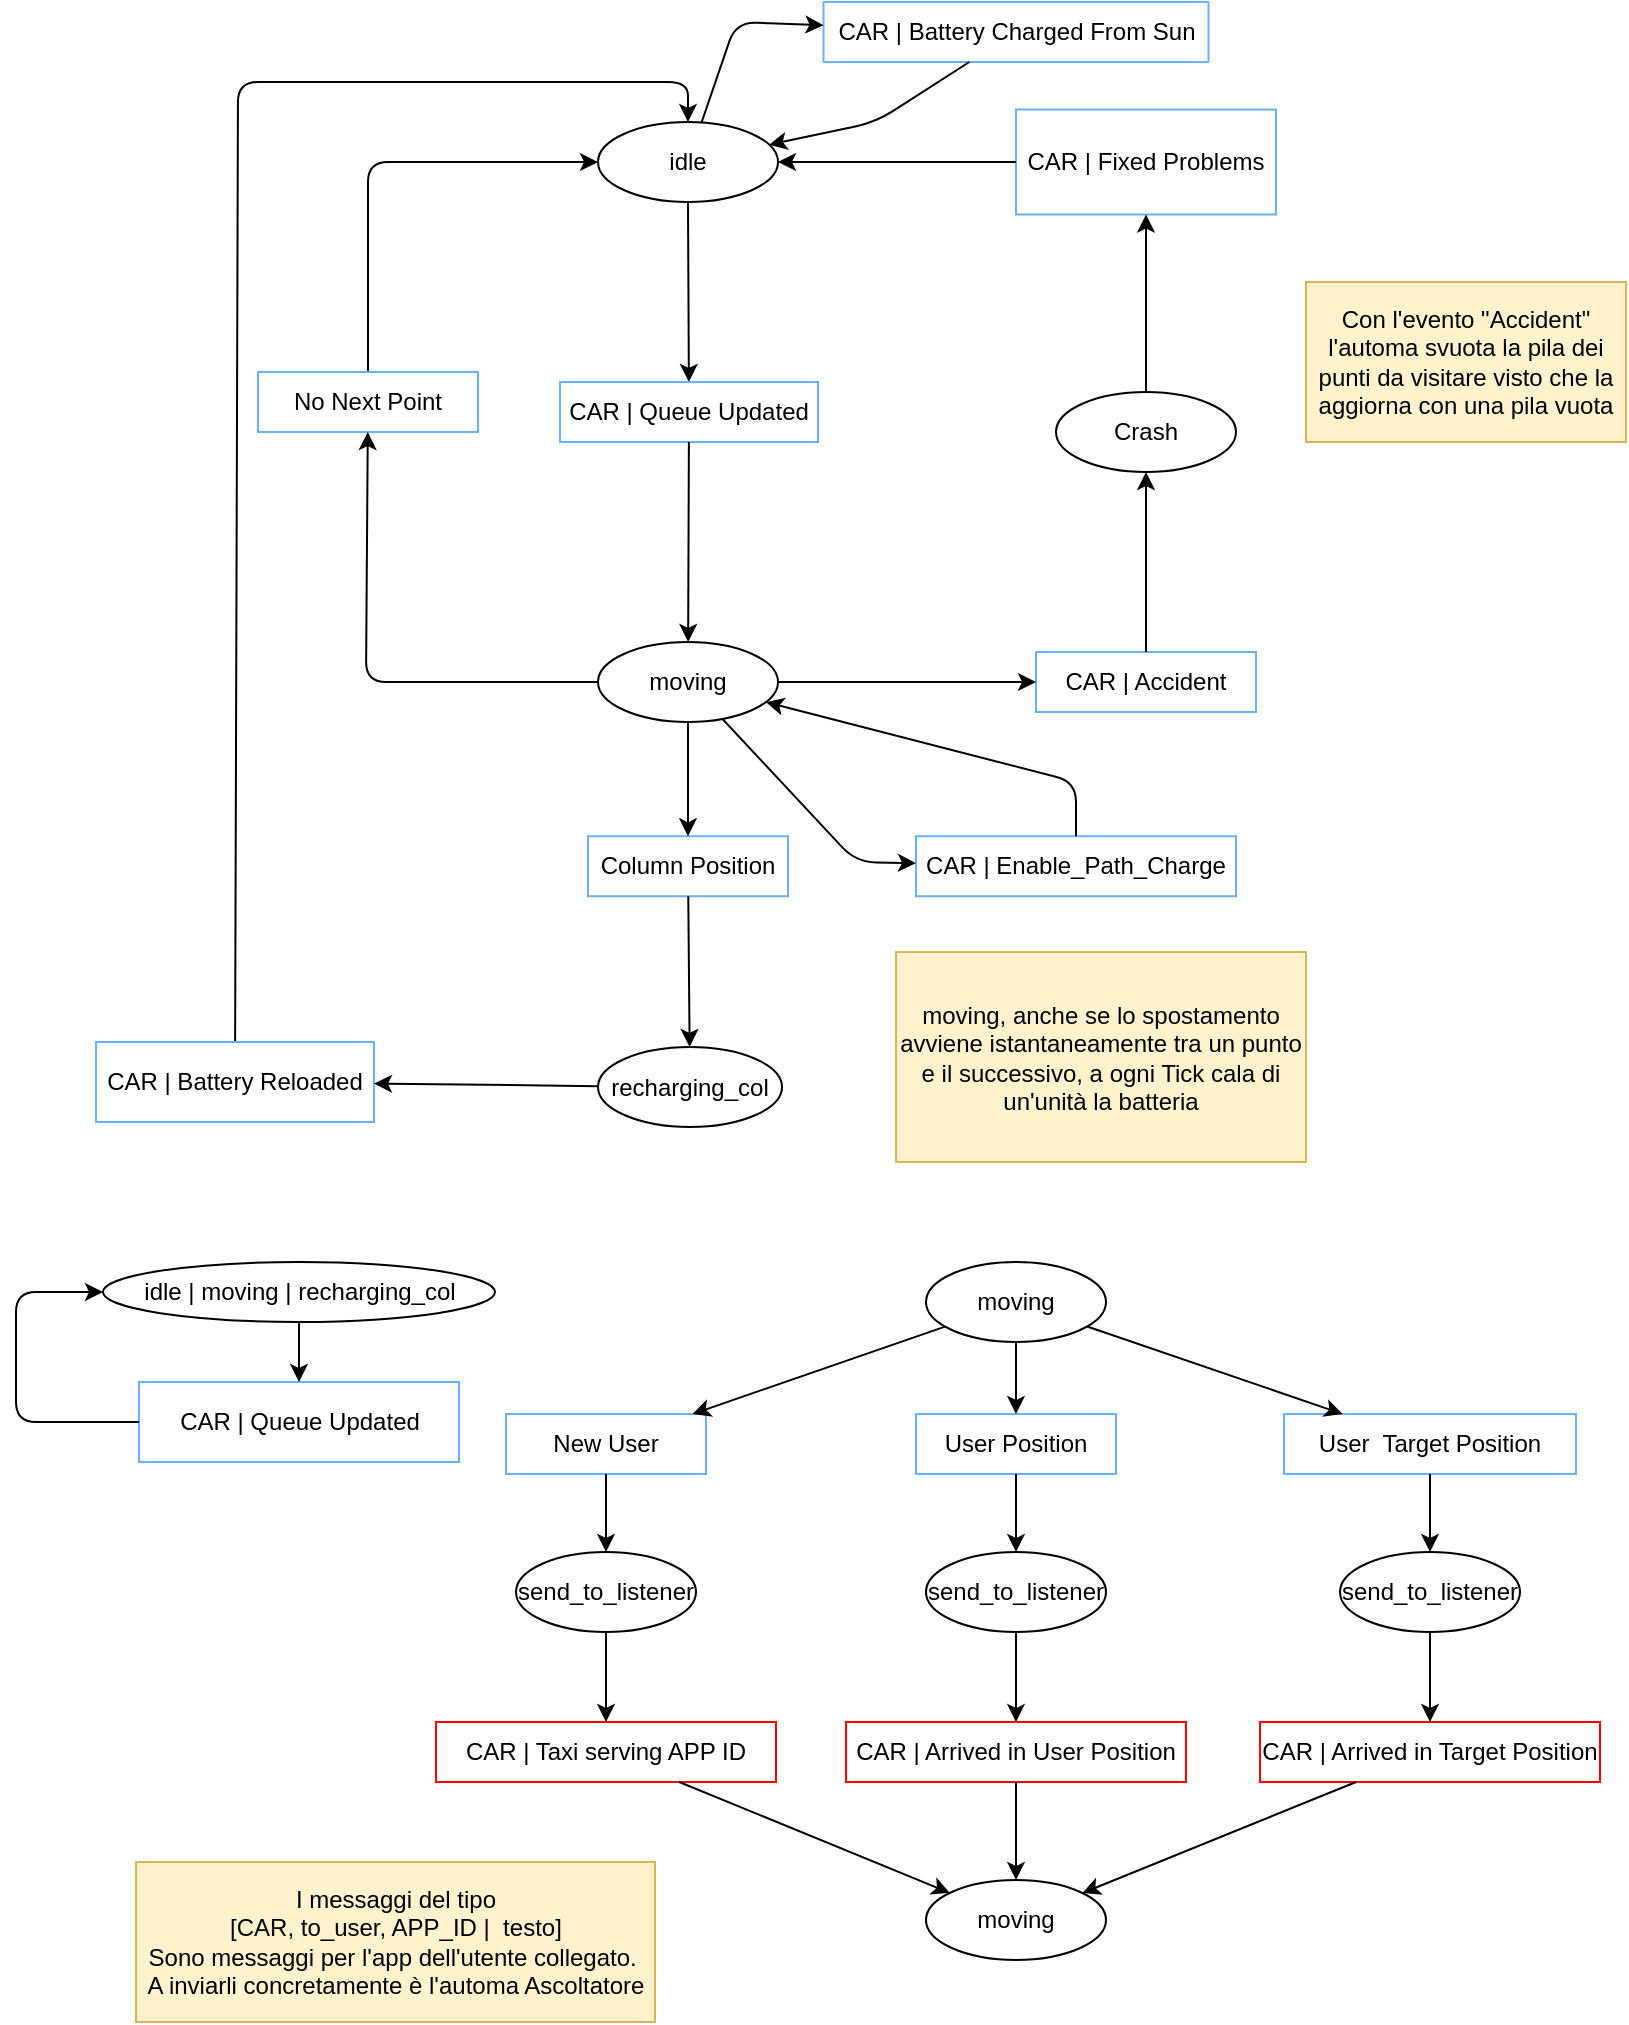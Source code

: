 <mxfile version="12.9.3" type="device"><diagram id="T9mv1SZPDykEjgSZla5q" name="Page-1"><mxGraphModel dx="595" dy="822" grid="1" gridSize="10" guides="1" tooltips="1" connect="1" arrows="1" fold="1" page="1" pageScale="1" pageWidth="827" pageHeight="1169" math="0" shadow="0"><root><mxCell id="0"/><mxCell id="1" parent="0"/><mxCell id="TvzWueHsrANF780wNhtj-1" value="idle" style="ellipse;whiteSpace=wrap;html=1;" parent="1" vertex="1"><mxGeometry x="1131" y="170" width="90" height="40" as="geometry"/></mxCell><mxCell id="TvzWueHsrANF780wNhtj-2" value="moving" style="ellipse;whiteSpace=wrap;html=1;" parent="1" vertex="1"><mxGeometry x="1131" y="430" width="90" height="40" as="geometry"/></mxCell><mxCell id="TvzWueHsrANF780wNhtj-3" value="" style="endArrow=classic;html=1;" parent="1" source="TvzWueHsrANF780wNhtj-1" target="TvzWueHsrANF780wNhtj-4" edge="1"><mxGeometry width="50" height="50" relative="1" as="geometry"><mxPoint x="1151" y="290" as="sourcePoint"/><mxPoint x="1176" y="280" as="targetPoint"/></mxGeometry></mxCell><mxCell id="TvzWueHsrANF780wNhtj-4" value="CAR | Queue Updated" style="rounded=0;whiteSpace=wrap;html=1;strokeColor=#66B2FF;fillColor=none;" parent="1" vertex="1"><mxGeometry x="1112" y="300" width="129" height="30" as="geometry"/></mxCell><mxCell id="TvzWueHsrANF780wNhtj-5" value="" style="endArrow=classic;html=1;" parent="1" source="TvzWueHsrANF780wNhtj-4" target="TvzWueHsrANF780wNhtj-2" edge="1"><mxGeometry width="50" height="50" relative="1" as="geometry"><mxPoint x="1211" y="390" as="sourcePoint"/><mxPoint x="1261" y="340" as="targetPoint"/></mxGeometry></mxCell><mxCell id="TvzWueHsrANF780wNhtj-6" value="" style="endArrow=classic;html=1;" parent="1" source="TvzWueHsrANF780wNhtj-7" target="TvzWueHsrANF780wNhtj-1" edge="1"><mxGeometry width="50" height="50" relative="1" as="geometry"><mxPoint x="1051" y="330" as="sourcePoint"/><mxPoint x="1101" y="280" as="targetPoint"/><Array as="points"><mxPoint x="1016" y="190"/></Array></mxGeometry></mxCell><mxCell id="TvzWueHsrANF780wNhtj-7" value="No Next Point" style="rounded=0;whiteSpace=wrap;html=1;strokeColor=#66B2FF;fillColor=none;" parent="1" vertex="1"><mxGeometry x="961" y="295" width="110" height="30" as="geometry"/></mxCell><mxCell id="TvzWueHsrANF780wNhtj-8" value="" style="endArrow=classic;html=1;" parent="1" source="TvzWueHsrANF780wNhtj-2" target="TvzWueHsrANF780wNhtj-7" edge="1"><mxGeometry width="50" height="50" relative="1" as="geometry"><mxPoint x="1131" y="410" as="sourcePoint"/><mxPoint x="1131" y="190" as="targetPoint"/><Array as="points"><mxPoint x="1015" y="450"/></Array></mxGeometry></mxCell><mxCell id="TvzWueHsrANF780wNhtj-9" value="Column Position" style="rounded=0;whiteSpace=wrap;html=1;strokeColor=#66B2FF;fillColor=none;" parent="1" vertex="1"><mxGeometry x="1126" y="527.12" width="100" height="30" as="geometry"/></mxCell><mxCell id="TvzWueHsrANF780wNhtj-10" value="" style="endArrow=classic;html=1;" parent="1" source="TvzWueHsrANF780wNhtj-9" target="TvzWueHsrANF780wNhtj-11" edge="1"><mxGeometry width="50" height="50" relative="1" as="geometry"><mxPoint x="702.8" y="597.5" as="sourcePoint"/><mxPoint x="1141.6" y="568.138" as="targetPoint"/></mxGeometry></mxCell><mxCell id="TvzWueHsrANF780wNhtj-11" value="recharging_col" style="ellipse;whiteSpace=wrap;html=1;" parent="1" vertex="1"><mxGeometry x="1131" y="632.5" width="92" height="40" as="geometry"/></mxCell><mxCell id="TvzWueHsrANF780wNhtj-12" value="" style="endArrow=classic;html=1;" parent="1" source="TvzWueHsrANF780wNhtj-2" target="TvzWueHsrANF780wNhtj-9" edge="1"><mxGeometry width="50" height="50" relative="1" as="geometry"><mxPoint x="1141" y="540" as="sourcePoint"/><mxPoint x="1191" y="490" as="targetPoint"/></mxGeometry></mxCell><mxCell id="TvzWueHsrANF780wNhtj-13" value="" style="endArrow=classic;html=1;" parent="1" source="TvzWueHsrANF780wNhtj-14" target="TvzWueHsrANF780wNhtj-1" edge="1"><mxGeometry width="50" height="50" relative="1" as="geometry"><mxPoint x="1261" y="600" as="sourcePoint"/><mxPoint x="1311" y="550" as="targetPoint"/><Array as="points"><mxPoint x="951" y="150"/><mxPoint x="1176" y="150"/></Array></mxGeometry></mxCell><mxCell id="TvzWueHsrANF780wNhtj-14" value="CAR | Battery Reloaded" style="rounded=0;whiteSpace=wrap;html=1;strokeColor=#66B2FF;fillColor=none;" parent="1" vertex="1"><mxGeometry x="880" y="630" width="139" height="40" as="geometry"/></mxCell><mxCell id="TvzWueHsrANF780wNhtj-15" value="" style="endArrow=classic;html=1;" parent="1" source="TvzWueHsrANF780wNhtj-11" target="TvzWueHsrANF780wNhtj-14" edge="1"><mxGeometry width="50" height="50" relative="1" as="geometry"><mxPoint x="1061" y="600" as="sourcePoint"/><mxPoint x="1111" y="550" as="targetPoint"/></mxGeometry></mxCell><mxCell id="TvzWueHsrANF780wNhtj-16" value="CAR | Arrived in User Position" style="rounded=0;whiteSpace=wrap;html=1;fillColor=none;strokeColor=#FF0000;" parent="1" vertex="1"><mxGeometry x="1255" y="970" width="170" height="30" as="geometry"/></mxCell><mxCell id="TvzWueHsrANF780wNhtj-17" value="CAR | Arrived in Target Position" style="rounded=0;whiteSpace=wrap;html=1;fillColor=none;strokeColor=#FF0000;" parent="1" vertex="1"><mxGeometry x="1462" y="970" width="170" height="30" as="geometry"/></mxCell><mxCell id="TvzWueHsrANF780wNhtj-18" value="moving" style="ellipse;whiteSpace=wrap;html=1;" parent="1" vertex="1"><mxGeometry x="1295" y="740" width="90" height="40" as="geometry"/></mxCell><mxCell id="TvzWueHsrANF780wNhtj-19" value="CAR | Accident" style="rounded=0;whiteSpace=wrap;html=1;strokeColor=#66B2FF;fillColor=none;" parent="1" vertex="1"><mxGeometry x="1350" y="435" width="110" height="30" as="geometry"/></mxCell><mxCell id="TvzWueHsrANF780wNhtj-20" value="" style="endArrow=classic;html=1;" parent="1" source="TvzWueHsrANF780wNhtj-2" target="TvzWueHsrANF780wNhtj-19" edge="1"><mxGeometry width="50" height="50" relative="1" as="geometry"><mxPoint x="1231" y="430" as="sourcePoint"/><mxPoint x="1281" y="380" as="targetPoint"/></mxGeometry></mxCell><mxCell id="TvzWueHsrANF780wNhtj-21" value="" style="endArrow=classic;html=1;" parent="1" source="TvzWueHsrANF780wNhtj-19" target="TvzWueHsrANF780wNhtj-27" edge="1"><mxGeometry width="50" height="50" relative="1" as="geometry"><mxPoint x="1301" y="310" as="sourcePoint"/><mxPoint x="1405" y="280" as="targetPoint"/></mxGeometry></mxCell><mxCell id="TvzWueHsrANF780wNhtj-23" value="CAR | Enable_Path_Charge" style="rounded=0;whiteSpace=wrap;html=1;strokeColor=#66B2FF;fillColor=none;" parent="1" vertex="1"><mxGeometry x="1290" y="527.12" width="160" height="30" as="geometry"/></mxCell><mxCell id="TvzWueHsrANF780wNhtj-24" value="CAR | Battery Charged From Sun" style="rounded=0;whiteSpace=wrap;html=1;strokeColor=#66B2FF;fillColor=none;" parent="1" vertex="1"><mxGeometry x="1243.75" y="110" width="192.5" height="30" as="geometry"/></mxCell><mxCell id="TvzWueHsrANF780wNhtj-25" value="" style="endArrow=classic;html=1;" parent="1" source="TvzWueHsrANF780wNhtj-1" target="TvzWueHsrANF780wNhtj-24" edge="1"><mxGeometry width="50" height="50" relative="1" as="geometry"><mxPoint x="1160" y="130" as="sourcePoint"/><mxPoint x="1210" y="80" as="targetPoint"/><Array as="points"><mxPoint x="1200" y="120"/></Array></mxGeometry></mxCell><mxCell id="TvzWueHsrANF780wNhtj-26" value="" style="endArrow=classic;html=1;" parent="1" source="TvzWueHsrANF780wNhtj-24" target="TvzWueHsrANF780wNhtj-1" edge="1"><mxGeometry width="50" height="50" relative="1" as="geometry"><mxPoint x="1090" y="110" as="sourcePoint"/><mxPoint x="1140" y="60" as="targetPoint"/><Array as="points"><mxPoint x="1270" y="170"/></Array></mxGeometry></mxCell><mxCell id="TvzWueHsrANF780wNhtj-27" value="Crash" style="ellipse;whiteSpace=wrap;html=1;" parent="1" vertex="1"><mxGeometry x="1360" y="305" width="90" height="40" as="geometry"/></mxCell><mxCell id="TvzWueHsrANF780wNhtj-28" value="CAR | Fixed Problems" style="rounded=0;whiteSpace=wrap;html=1;strokeColor=#66B2FF;fillColor=none;" parent="1" vertex="1"><mxGeometry x="1340" y="163.75" width="130" height="52.5" as="geometry"/></mxCell><mxCell id="TvzWueHsrANF780wNhtj-29" value="" style="endArrow=classic;html=1;" parent="1" source="TvzWueHsrANF780wNhtj-28" target="TvzWueHsrANF780wNhtj-1" edge="1"><mxGeometry width="50" height="50" relative="1" as="geometry"><mxPoint x="1310" y="300" as="sourcePoint"/><mxPoint x="1360" y="250" as="targetPoint"/></mxGeometry></mxCell><mxCell id="TvzWueHsrANF780wNhtj-30" value="" style="endArrow=classic;html=1;" parent="1" source="TvzWueHsrANF780wNhtj-27" target="TvzWueHsrANF780wNhtj-28" edge="1"><mxGeometry width="50" height="50" relative="1" as="geometry"><mxPoint x="1300" y="300" as="sourcePoint"/><mxPoint x="1350" y="250" as="targetPoint"/></mxGeometry></mxCell><mxCell id="TvzWueHsrANF780wNhtj-32" value="CAR | Queue Updated" style="rounded=0;whiteSpace=wrap;html=1;strokeColor=#66B2FF;fillColor=none;" parent="1" vertex="1"><mxGeometry x="901.5" y="800" width="160" height="40" as="geometry"/></mxCell><mxCell id="TvzWueHsrANF780wNhtj-33" value="idle | moving | recharging_col" style="ellipse;whiteSpace=wrap;html=1;" parent="1" vertex="1"><mxGeometry x="883.5" y="740" width="196" height="30" as="geometry"/></mxCell><mxCell id="TvzWueHsrANF780wNhtj-34" value="" style="endArrow=classic;html=1;" parent="1" source="TvzWueHsrANF780wNhtj-33" target="TvzWueHsrANF780wNhtj-32" edge="1"><mxGeometry width="50" height="50" relative="1" as="geometry"><mxPoint x="1230" y="870" as="sourcePoint"/><mxPoint x="1280" y="820" as="targetPoint"/></mxGeometry></mxCell><mxCell id="TvzWueHsrANF780wNhtj-35" value="" style="endArrow=classic;html=1;" parent="1" source="TvzWueHsrANF780wNhtj-32" target="TvzWueHsrANF780wNhtj-33" edge="1"><mxGeometry width="50" height="50" relative="1" as="geometry"><mxPoint x="980" y="940" as="sourcePoint"/><mxPoint x="770" y="860" as="targetPoint"/><Array as="points"><mxPoint x="840" y="820"/><mxPoint x="840" y="755"/></Array></mxGeometry></mxCell><mxCell id="TvzWueHsrANF780wNhtj-36" value="New User" style="rounded=0;whiteSpace=wrap;html=1;strokeColor=#66B2FF;fillColor=none;" parent="1" vertex="1"><mxGeometry x="1085" y="816" width="100" height="30" as="geometry"/></mxCell><mxCell id="TvzWueHsrANF780wNhtj-38" value="" style="endArrow=classic;html=1;" parent="1" source="TvzWueHsrANF780wNhtj-36" target="TvzWueHsrANF780wNhtj-40" edge="1"><mxGeometry width="50" height="50" relative="1" as="geometry"><mxPoint x="1280" y="545" as="sourcePoint"/><mxPoint x="1330" y="495" as="targetPoint"/></mxGeometry></mxCell><mxCell id="TvzWueHsrANF780wNhtj-39" value="&lt;span style=&quot;text-align: left ; white-space: nowrap&quot;&gt;CAR | Taxi serving APP ID&lt;/span&gt;" style="rounded=0;whiteSpace=wrap;html=1;fillColor=none;strokeColor=#FF0000;" parent="1" vertex="1"><mxGeometry x="1050" y="970" width="170" height="30" as="geometry"/></mxCell><mxCell id="TvzWueHsrANF780wNhtj-40" value="send_to_listener" style="ellipse;whiteSpace=wrap;html=1;" parent="1" vertex="1"><mxGeometry x="1090" y="885" width="90" height="40" as="geometry"/></mxCell><mxCell id="TvzWueHsrANF780wNhtj-41" value="" style="endArrow=classic;html=1;" parent="1" source="TvzWueHsrANF780wNhtj-40" target="TvzWueHsrANF780wNhtj-39" edge="1"><mxGeometry width="50" height="50" relative="1" as="geometry"><mxPoint x="1210" y="585" as="sourcePoint"/><mxPoint x="1260" y="535" as="targetPoint"/></mxGeometry></mxCell><mxCell id="TvzWueHsrANF780wNhtj-42" value="" style="endArrow=classic;html=1;" parent="1" source="TvzWueHsrANF780wNhtj-18" target="TvzWueHsrANF780wNhtj-36" edge="1"><mxGeometry width="50" height="50" relative="1" as="geometry"><mxPoint x="1280" y="885" as="sourcePoint"/><mxPoint x="1330" y="835" as="targetPoint"/></mxGeometry></mxCell><mxCell id="TvzWueHsrANF780wNhtj-43" value="User Position" style="rounded=0;whiteSpace=wrap;html=1;strokeColor=#66B2FF;fillColor=none;" parent="1" vertex="1"><mxGeometry x="1290" y="816" width="100" height="30" as="geometry"/></mxCell><mxCell id="TvzWueHsrANF780wNhtj-44" value="User&amp;nbsp; Target Position" style="rounded=0;whiteSpace=wrap;html=1;strokeColor=#66B2FF;fillColor=none;" parent="1" vertex="1"><mxGeometry x="1474" y="816" width="146" height="30" as="geometry"/></mxCell><mxCell id="TvzWueHsrANF780wNhtj-45" value="" style="endArrow=classic;html=1;" parent="1" source="TvzWueHsrANF780wNhtj-18" target="TvzWueHsrANF780wNhtj-43" edge="1"><mxGeometry width="50" height="50" relative="1" as="geometry"><mxPoint x="1220" y="905" as="sourcePoint"/><mxPoint x="1270" y="855" as="targetPoint"/></mxGeometry></mxCell><mxCell id="TvzWueHsrANF780wNhtj-46" value="send_to_listener" style="ellipse;whiteSpace=wrap;html=1;" parent="1" vertex="1"><mxGeometry x="1295" y="885" width="90" height="40" as="geometry"/></mxCell><mxCell id="TvzWueHsrANF780wNhtj-47" value="send_to_listener" style="ellipse;whiteSpace=wrap;html=1;" parent="1" vertex="1"><mxGeometry x="1502" y="885" width="90" height="40" as="geometry"/></mxCell><mxCell id="TvzWueHsrANF780wNhtj-48" value="" style="endArrow=classic;html=1;" parent="1" source="TvzWueHsrANF780wNhtj-18" target="TvzWueHsrANF780wNhtj-44" edge="1"><mxGeometry width="50" height="50" relative="1" as="geometry"><mxPoint x="1230" y="915" as="sourcePoint"/><mxPoint x="1280" y="865" as="targetPoint"/></mxGeometry></mxCell><mxCell id="TvzWueHsrANF780wNhtj-49" value="" style="endArrow=classic;html=1;" parent="1" source="TvzWueHsrANF780wNhtj-43" target="TvzWueHsrANF780wNhtj-46" edge="1"><mxGeometry width="50" height="50" relative="1" as="geometry"><mxPoint x="1230" y="925" as="sourcePoint"/><mxPoint x="1280" y="875" as="targetPoint"/></mxGeometry></mxCell><mxCell id="TvzWueHsrANF780wNhtj-50" value="" style="endArrow=classic;html=1;" parent="1" source="TvzWueHsrANF780wNhtj-44" target="TvzWueHsrANF780wNhtj-47" edge="1"><mxGeometry width="50" height="50" relative="1" as="geometry"><mxPoint x="1650" y="935" as="sourcePoint"/><mxPoint x="1700" y="885" as="targetPoint"/></mxGeometry></mxCell><mxCell id="TvzWueHsrANF780wNhtj-51" value="" style="endArrow=classic;html=1;" parent="1" source="TvzWueHsrANF780wNhtj-46" target="TvzWueHsrANF780wNhtj-16" edge="1"><mxGeometry width="50" height="50" relative="1" as="geometry"><mxPoint x="1220" y="955" as="sourcePoint"/><mxPoint x="1270" y="905" as="targetPoint"/></mxGeometry></mxCell><mxCell id="TvzWueHsrANF780wNhtj-52" value="" style="endArrow=classic;html=1;" parent="1" source="TvzWueHsrANF780wNhtj-47" target="TvzWueHsrANF780wNhtj-17" edge="1"><mxGeometry width="50" height="50" relative="1" as="geometry"><mxPoint x="1660" y="955" as="sourcePoint"/><mxPoint x="1710" y="905" as="targetPoint"/></mxGeometry></mxCell><mxCell id="TvzWueHsrANF780wNhtj-53" value="moving" style="ellipse;whiteSpace=wrap;html=1;" parent="1" vertex="1"><mxGeometry x="1295" y="1049" width="90" height="40" as="geometry"/></mxCell><mxCell id="TvzWueHsrANF780wNhtj-54" value="" style="endArrow=classic;html=1;" parent="1" source="TvzWueHsrANF780wNhtj-39" target="TvzWueHsrANF780wNhtj-53" edge="1"><mxGeometry width="50" height="50" relative="1" as="geometry"><mxPoint x="1240" y="1080" as="sourcePoint"/><mxPoint x="1290" y="1030" as="targetPoint"/></mxGeometry></mxCell><mxCell id="TvzWueHsrANF780wNhtj-55" value="" style="endArrow=classic;html=1;" parent="1" source="TvzWueHsrANF780wNhtj-17" target="TvzWueHsrANF780wNhtj-53" edge="1"><mxGeometry width="50" height="50" relative="1" as="geometry"><mxPoint x="1450" y="1100" as="sourcePoint"/><mxPoint x="1500" y="1050" as="targetPoint"/></mxGeometry></mxCell><mxCell id="TvzWueHsrANF780wNhtj-56" value="" style="endArrow=classic;html=1;" parent="1" source="TvzWueHsrANF780wNhtj-16" target="TvzWueHsrANF780wNhtj-53" edge="1"><mxGeometry width="50" height="50" relative="1" as="geometry"><mxPoint x="1430" y="1130" as="sourcePoint"/><mxPoint x="1480" y="1080" as="targetPoint"/></mxGeometry></mxCell><mxCell id="TvzWueHsrANF780wNhtj-57" value="" style="endArrow=classic;html=1;" parent="1" source="TvzWueHsrANF780wNhtj-2" target="TvzWueHsrANF780wNhtj-23" edge="1"><mxGeometry width="50" height="50" relative="1" as="geometry"><mxPoint x="1290" y="670" as="sourcePoint"/><mxPoint x="1340" y="620" as="targetPoint"/><Array as="points"><mxPoint x="1260" y="540"/></Array></mxGeometry></mxCell><mxCell id="TvzWueHsrANF780wNhtj-58" value="" style="endArrow=classic;html=1;" parent="1" source="TvzWueHsrANF780wNhtj-23" target="TvzWueHsrANF780wNhtj-2" edge="1"><mxGeometry width="50" height="50" relative="1" as="geometry"><mxPoint x="1290" y="640" as="sourcePoint"/><mxPoint x="1340" y="590" as="targetPoint"/><Array as="points"><mxPoint x="1370" y="500"/></Array></mxGeometry></mxCell><mxCell id="BO4F27gGsGFDvAaNpiVG-1" value="&lt;span style=&quot;text-align: left ; white-space: normal&quot;&gt;I messaggi del tipo&lt;/span&gt;&lt;br style=&quot;text-align: left ; white-space: normal&quot;&gt;&lt;span style=&quot;text-align: left ; white-space: normal&quot;&gt;[CAR, to_user, APP_ID |&amp;nbsp; testo]&lt;/span&gt;&lt;br style=&quot;text-align: left ; white-space: normal&quot;&gt;&lt;span style=&quot;text-align: left ; white-space: normal&quot;&gt;Sono messaggi per l'app dell'utente collegato.&amp;nbsp;&lt;/span&gt;&lt;br style=&quot;text-align: left ; white-space: normal&quot;&gt;&lt;span style=&quot;text-align: left ; white-space: normal&quot;&gt;A inviarli concretamente è l'automa Ascoltatore&lt;/span&gt;" style="rounded=0;whiteSpace=wrap;html=1;fillColor=#fff2cc;strokeColor=#d6b656;" vertex="1" parent="1"><mxGeometry x="900" y="1040" width="259.5" height="80" as="geometry"/></mxCell><mxCell id="BO4F27gGsGFDvAaNpiVG-2" value="&lt;span style=&quot;text-align: left ; white-space: normal&quot;&gt;moving, anche se lo spostamento avviene istantaneamente tra un punto e il successivo, a ogni Tick cala di un'unità la batteria&lt;/span&gt;" style="rounded=0;whiteSpace=wrap;html=1;fillColor=#fff2cc;strokeColor=#d6b656;" vertex="1" parent="1"><mxGeometry x="1280" y="585" width="205" height="105" as="geometry"/></mxCell><mxCell id="BO4F27gGsGFDvAaNpiVG-3" value="&lt;span style=&quot;text-align: left ; white-space: normal&quot;&gt;Con l'evento &quot;Accident&quot; l'automa svuota la pila dei punti da visitare visto che la aggiorna con una pila vuota&lt;/span&gt;" style="rounded=0;whiteSpace=wrap;html=1;fillColor=#fff2cc;strokeColor=#d6b656;" vertex="1" parent="1"><mxGeometry x="1485" y="250" width="160" height="80" as="geometry"/></mxCell></root></mxGraphModel></diagram></mxfile>